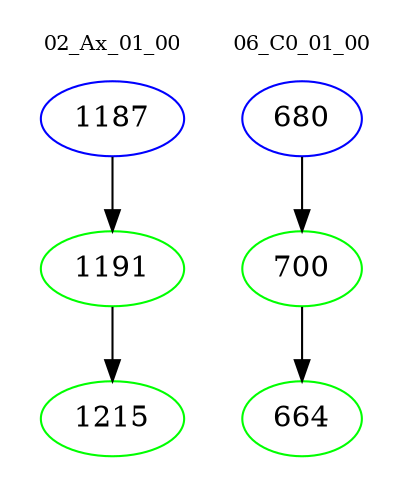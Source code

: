 digraph{
subgraph cluster_0 {
color = white
label = "02_Ax_01_00";
fontsize=10;
T0_1187 [label="1187", color="blue"]
T0_1187 -> T0_1191 [color="black"]
T0_1191 [label="1191", color="green"]
T0_1191 -> T0_1215 [color="black"]
T0_1215 [label="1215", color="green"]
}
subgraph cluster_1 {
color = white
label = "06_C0_01_00";
fontsize=10;
T1_680 [label="680", color="blue"]
T1_680 -> T1_700 [color="black"]
T1_700 [label="700", color="green"]
T1_700 -> T1_664 [color="black"]
T1_664 [label="664", color="green"]
}
}

